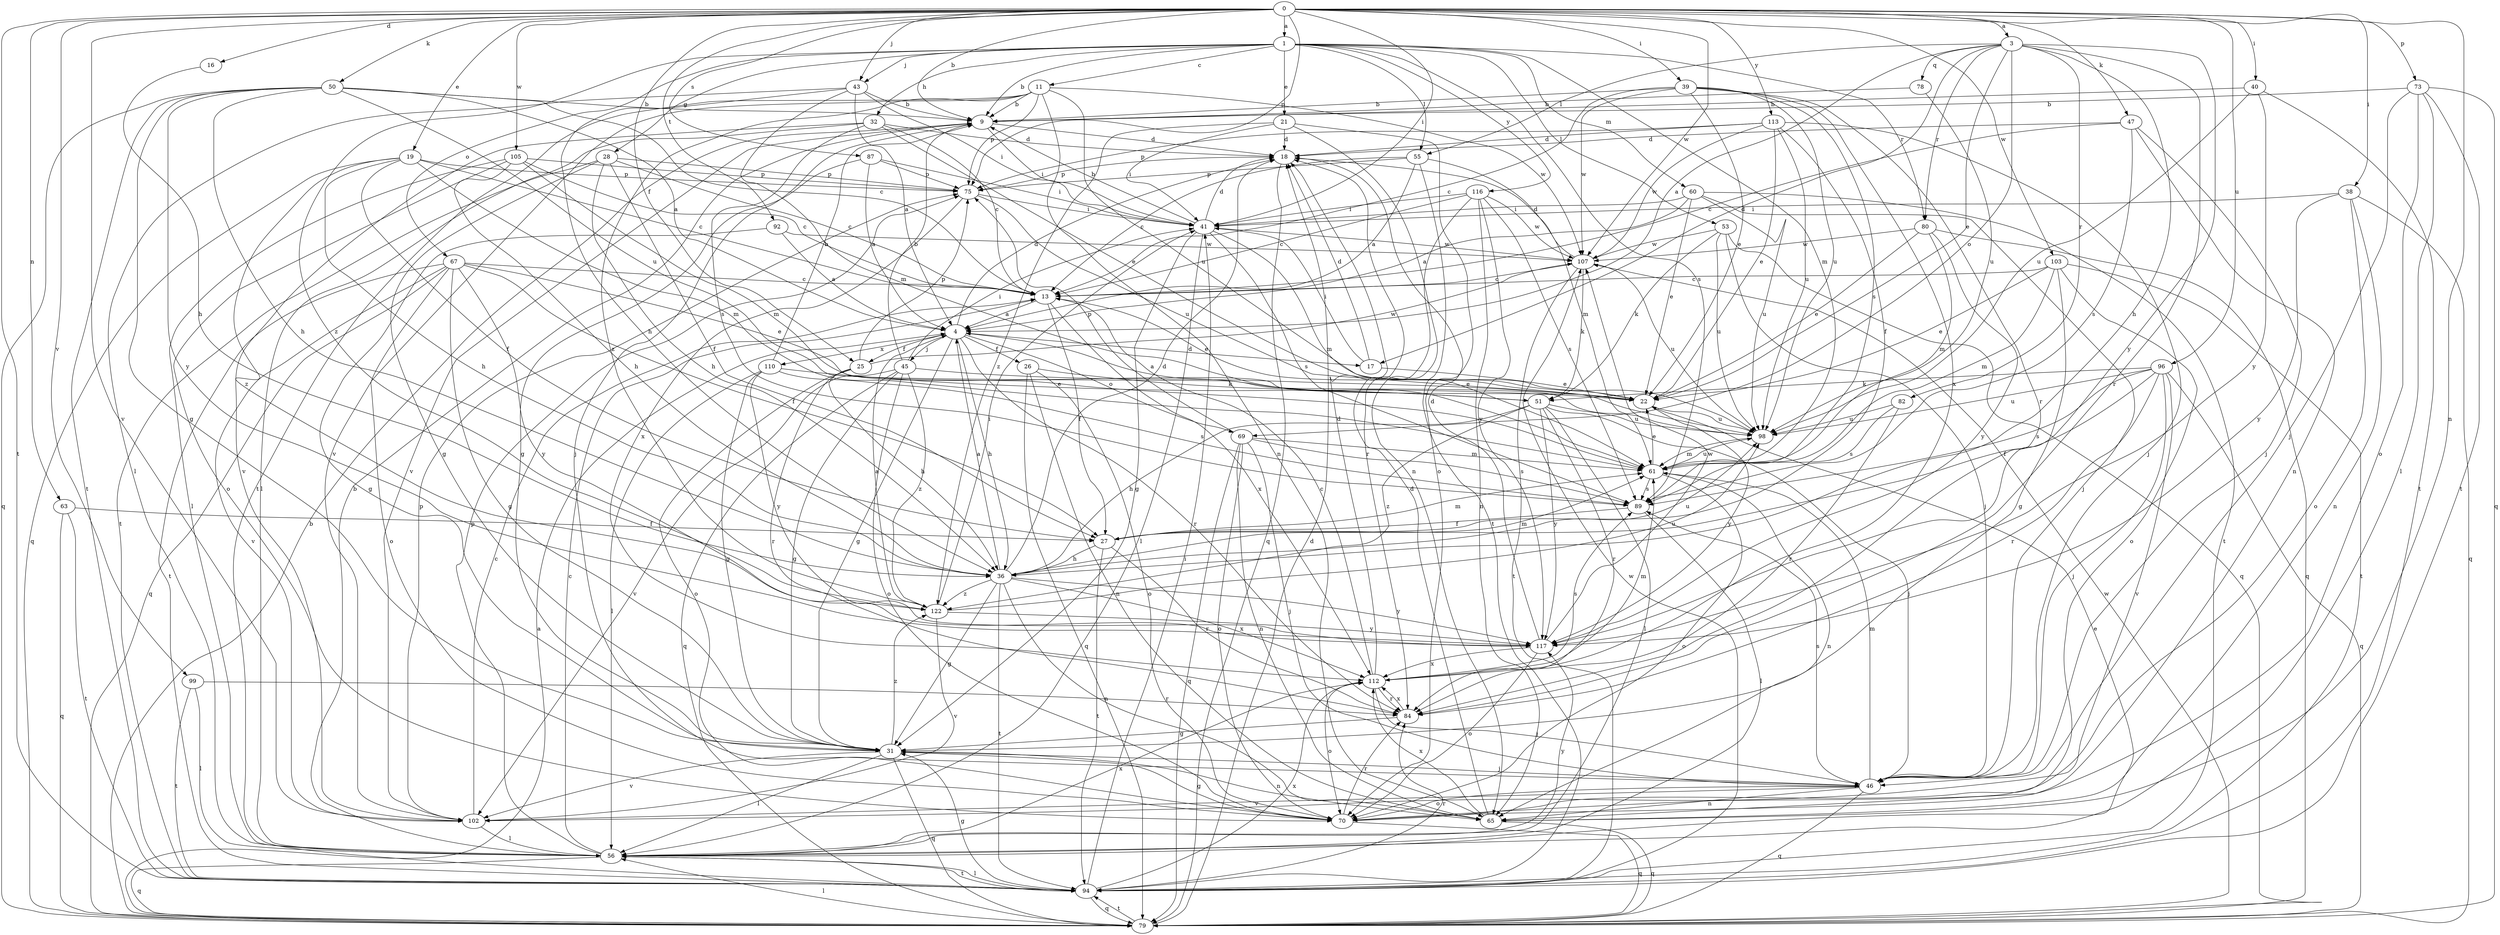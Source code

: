 strict digraph  {
0;
1;
3;
4;
9;
11;
13;
16;
17;
18;
19;
21;
22;
25;
26;
27;
28;
31;
32;
36;
38;
39;
40;
41;
43;
45;
46;
47;
50;
51;
53;
55;
56;
60;
61;
63;
65;
67;
69;
70;
73;
75;
78;
79;
80;
82;
84;
87;
89;
92;
94;
96;
98;
99;
102;
103;
105;
107;
110;
112;
113;
116;
117;
122;
0 -> 1  [label=a];
0 -> 3  [label=a];
0 -> 9  [label=b];
0 -> 16  [label=d];
0 -> 19  [label=e];
0 -> 25  [label=f];
0 -> 38  [label=i];
0 -> 39  [label=i];
0 -> 40  [label=i];
0 -> 41  [label=i];
0 -> 43  [label=j];
0 -> 47  [label=k];
0 -> 50  [label=k];
0 -> 63  [label=n];
0 -> 65  [label=n];
0 -> 73  [label=p];
0 -> 75  [label=p];
0 -> 87  [label=s];
0 -> 92  [label=t];
0 -> 94  [label=t];
0 -> 96  [label=u];
0 -> 99  [label=v];
0 -> 102  [label=v];
0 -> 103  [label=w];
0 -> 105  [label=w];
0 -> 107  [label=w];
0 -> 113  [label=y];
1 -> 9  [label=b];
1 -> 11  [label=c];
1 -> 21  [label=e];
1 -> 28  [label=g];
1 -> 32  [label=h];
1 -> 43  [label=j];
1 -> 53  [label=l];
1 -> 55  [label=l];
1 -> 60  [label=m];
1 -> 61  [label=m];
1 -> 67  [label=o];
1 -> 80  [label=r];
1 -> 89  [label=s];
1 -> 116  [label=y];
1 -> 122  [label=z];
3 -> 4  [label=a];
3 -> 17  [label=d];
3 -> 22  [label=e];
3 -> 36  [label=h];
3 -> 55  [label=l];
3 -> 69  [label=o];
3 -> 78  [label=q];
3 -> 80  [label=r];
3 -> 82  [label=r];
3 -> 84  [label=r];
3 -> 117  [label=y];
4 -> 17  [label=d];
4 -> 18  [label=d];
4 -> 25  [label=f];
4 -> 26  [label=f];
4 -> 31  [label=g];
4 -> 36  [label=h];
4 -> 45  [label=j];
4 -> 69  [label=o];
4 -> 84  [label=r];
4 -> 110  [label=x];
9 -> 18  [label=d];
9 -> 41  [label=i];
9 -> 46  [label=j];
9 -> 102  [label=v];
11 -> 9  [label=b];
11 -> 65  [label=n];
11 -> 75  [label=p];
11 -> 94  [label=t];
11 -> 98  [label=u];
11 -> 102  [label=v];
11 -> 107  [label=w];
11 -> 122  [label=z];
13 -> 4  [label=a];
13 -> 22  [label=e];
13 -> 27  [label=f];
13 -> 112  [label=x];
16 -> 36  [label=h];
17 -> 18  [label=d];
17 -> 22  [label=e];
17 -> 41  [label=i];
18 -> 75  [label=p];
18 -> 79  [label=q];
19 -> 13  [label=c];
19 -> 27  [label=f];
19 -> 36  [label=h];
19 -> 61  [label=m];
19 -> 75  [label=p];
19 -> 79  [label=q];
19 -> 122  [label=z];
21 -> 18  [label=d];
21 -> 41  [label=i];
21 -> 65  [label=n];
21 -> 70  [label=o];
21 -> 122  [label=z];
22 -> 98  [label=u];
22 -> 117  [label=y];
25 -> 36  [label=h];
25 -> 70  [label=o];
25 -> 75  [label=p];
25 -> 84  [label=r];
25 -> 107  [label=w];
26 -> 51  [label=k];
26 -> 65  [label=n];
26 -> 70  [label=o];
26 -> 79  [label=q];
27 -> 36  [label=h];
27 -> 61  [label=m];
27 -> 84  [label=r];
27 -> 94  [label=t];
28 -> 13  [label=c];
28 -> 27  [label=f];
28 -> 31  [label=g];
28 -> 36  [label=h];
28 -> 75  [label=p];
28 -> 94  [label=t];
31 -> 46  [label=j];
31 -> 56  [label=l];
31 -> 65  [label=n];
31 -> 79  [label=q];
31 -> 102  [label=v];
31 -> 122  [label=z];
32 -> 13  [label=c];
32 -> 18  [label=d];
32 -> 22  [label=e];
32 -> 56  [label=l];
32 -> 89  [label=s];
32 -> 102  [label=v];
36 -> 4  [label=a];
36 -> 18  [label=d];
36 -> 31  [label=g];
36 -> 61  [label=m];
36 -> 65  [label=n];
36 -> 94  [label=t];
36 -> 98  [label=u];
36 -> 112  [label=x];
36 -> 117  [label=y];
36 -> 122  [label=z];
38 -> 41  [label=i];
38 -> 65  [label=n];
38 -> 70  [label=o];
38 -> 79  [label=q];
38 -> 117  [label=y];
39 -> 9  [label=b];
39 -> 13  [label=c];
39 -> 22  [label=e];
39 -> 84  [label=r];
39 -> 89  [label=s];
39 -> 98  [label=u];
39 -> 107  [label=w];
39 -> 112  [label=x];
40 -> 9  [label=b];
40 -> 94  [label=t];
40 -> 98  [label=u];
40 -> 117  [label=y];
41 -> 9  [label=b];
41 -> 18  [label=d];
41 -> 31  [label=g];
41 -> 56  [label=l];
41 -> 61  [label=m];
41 -> 89  [label=s];
41 -> 107  [label=w];
43 -> 4  [label=a];
43 -> 9  [label=b];
43 -> 36  [label=h];
43 -> 41  [label=i];
43 -> 56  [label=l];
43 -> 61  [label=m];
45 -> 9  [label=b];
45 -> 22  [label=e];
45 -> 31  [label=g];
45 -> 41  [label=i];
45 -> 70  [label=o];
45 -> 79  [label=q];
45 -> 102  [label=v];
45 -> 122  [label=z];
46 -> 61  [label=m];
46 -> 65  [label=n];
46 -> 70  [label=o];
46 -> 79  [label=q];
46 -> 89  [label=s];
46 -> 102  [label=v];
47 -> 13  [label=c];
47 -> 18  [label=d];
47 -> 46  [label=j];
47 -> 65  [label=n];
47 -> 89  [label=s];
50 -> 4  [label=a];
50 -> 9  [label=b];
50 -> 13  [label=c];
50 -> 31  [label=g];
50 -> 36  [label=h];
50 -> 79  [label=q];
50 -> 94  [label=t];
50 -> 98  [label=u];
50 -> 117  [label=y];
51 -> 4  [label=a];
51 -> 36  [label=h];
51 -> 46  [label=j];
51 -> 56  [label=l];
51 -> 84  [label=r];
51 -> 98  [label=u];
51 -> 117  [label=y];
51 -> 122  [label=z];
53 -> 46  [label=j];
53 -> 51  [label=k];
53 -> 79  [label=q];
53 -> 98  [label=u];
53 -> 107  [label=w];
55 -> 4  [label=a];
55 -> 13  [label=c];
55 -> 61  [label=m];
55 -> 75  [label=p];
55 -> 94  [label=t];
56 -> 9  [label=b];
56 -> 13  [label=c];
56 -> 22  [label=e];
56 -> 75  [label=p];
56 -> 79  [label=q];
56 -> 94  [label=t];
56 -> 112  [label=x];
56 -> 117  [label=y];
60 -> 4  [label=a];
60 -> 22  [label=e];
60 -> 41  [label=i];
60 -> 46  [label=j];
60 -> 94  [label=t];
60 -> 98  [label=u];
61 -> 22  [label=e];
61 -> 65  [label=n];
61 -> 70  [label=o];
61 -> 89  [label=s];
61 -> 98  [label=u];
63 -> 27  [label=f];
63 -> 79  [label=q];
63 -> 94  [label=t];
65 -> 18  [label=d];
65 -> 79  [label=q];
65 -> 112  [label=x];
67 -> 13  [label=c];
67 -> 22  [label=e];
67 -> 27  [label=f];
67 -> 31  [label=g];
67 -> 70  [label=o];
67 -> 79  [label=q];
67 -> 94  [label=t];
67 -> 102  [label=v];
67 -> 117  [label=y];
69 -> 46  [label=j];
69 -> 61  [label=m];
69 -> 65  [label=n];
69 -> 70  [label=o];
69 -> 75  [label=p];
69 -> 79  [label=q];
69 -> 89  [label=s];
70 -> 31  [label=g];
70 -> 79  [label=q];
70 -> 84  [label=r];
73 -> 9  [label=b];
73 -> 46  [label=j];
73 -> 56  [label=l];
73 -> 70  [label=o];
73 -> 79  [label=q];
73 -> 94  [label=t];
75 -> 41  [label=i];
75 -> 98  [label=u];
75 -> 112  [label=x];
78 -> 9  [label=b];
78 -> 98  [label=u];
79 -> 4  [label=a];
79 -> 9  [label=b];
79 -> 18  [label=d];
79 -> 56  [label=l];
79 -> 94  [label=t];
79 -> 107  [label=w];
80 -> 22  [label=e];
80 -> 61  [label=m];
80 -> 79  [label=q];
80 -> 107  [label=w];
80 -> 117  [label=y];
82 -> 84  [label=r];
82 -> 89  [label=s];
82 -> 98  [label=u];
84 -> 31  [label=g];
84 -> 112  [label=x];
87 -> 4  [label=a];
87 -> 31  [label=g];
87 -> 41  [label=i];
87 -> 75  [label=p];
89 -> 27  [label=f];
89 -> 56  [label=l];
92 -> 4  [label=a];
92 -> 31  [label=g];
92 -> 107  [label=w];
94 -> 31  [label=g];
94 -> 41  [label=i];
94 -> 56  [label=l];
94 -> 79  [label=q];
94 -> 84  [label=r];
94 -> 107  [label=w];
94 -> 112  [label=x];
96 -> 27  [label=f];
96 -> 46  [label=j];
96 -> 51  [label=k];
96 -> 79  [label=q];
96 -> 84  [label=r];
96 -> 89  [label=s];
96 -> 98  [label=u];
96 -> 102  [label=v];
98 -> 61  [label=m];
99 -> 56  [label=l];
99 -> 84  [label=r];
99 -> 94  [label=t];
102 -> 13  [label=c];
102 -> 56  [label=l];
102 -> 75  [label=p];
103 -> 13  [label=c];
103 -> 22  [label=e];
103 -> 31  [label=g];
103 -> 61  [label=m];
103 -> 70  [label=o];
103 -> 94  [label=t];
105 -> 13  [label=c];
105 -> 36  [label=h];
105 -> 56  [label=l];
105 -> 61  [label=m];
105 -> 70  [label=o];
105 -> 75  [label=p];
107 -> 13  [label=c];
107 -> 18  [label=d];
107 -> 51  [label=k];
107 -> 94  [label=t];
107 -> 98  [label=u];
110 -> 9  [label=b];
110 -> 22  [label=e];
110 -> 31  [label=g];
110 -> 56  [label=l];
110 -> 89  [label=s];
110 -> 117  [label=y];
112 -> 13  [label=c];
112 -> 18  [label=d];
112 -> 46  [label=j];
112 -> 61  [label=m];
112 -> 70  [label=o];
112 -> 84  [label=r];
112 -> 89  [label=s];
113 -> 18  [label=d];
113 -> 22  [label=e];
113 -> 27  [label=f];
113 -> 46  [label=j];
113 -> 75  [label=p];
113 -> 98  [label=u];
113 -> 107  [label=w];
116 -> 13  [label=c];
116 -> 41  [label=i];
116 -> 65  [label=n];
116 -> 84  [label=r];
116 -> 89  [label=s];
116 -> 107  [label=w];
116 -> 117  [label=y];
117 -> 18  [label=d];
117 -> 70  [label=o];
117 -> 107  [label=w];
117 -> 112  [label=x];
122 -> 4  [label=a];
122 -> 41  [label=i];
122 -> 98  [label=u];
122 -> 102  [label=v];
122 -> 117  [label=y];
}
